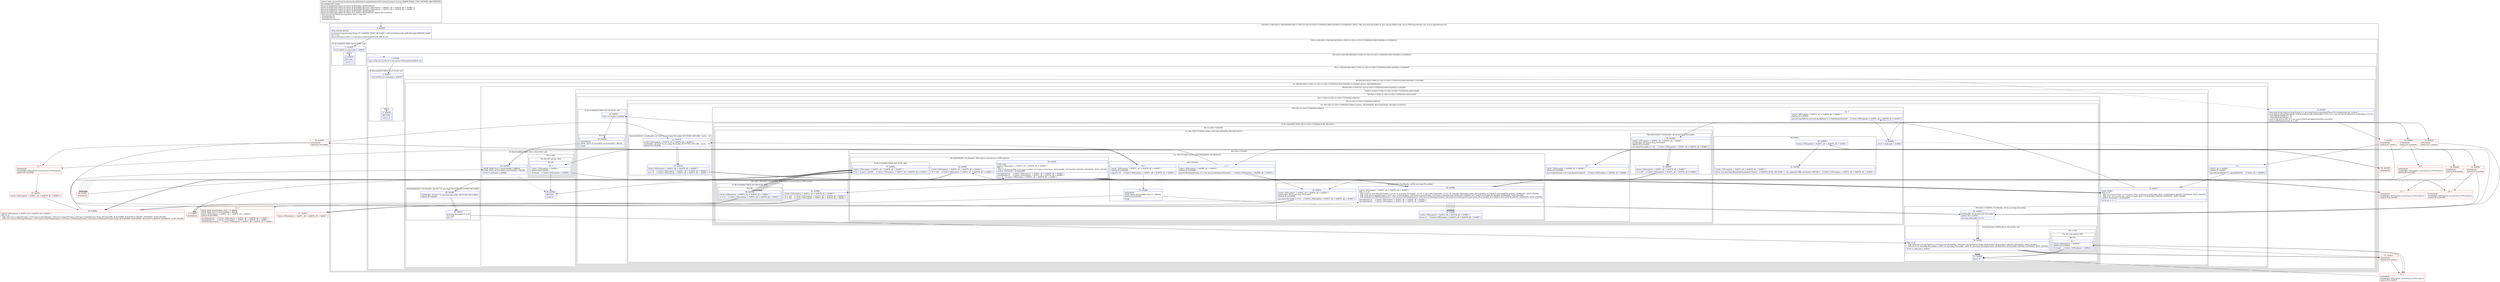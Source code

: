 digraph "CFG forpl.droidsonroids.gif.ReLinker.unpackLibrary(Landroid\/content\/Context;)Ljava\/io\/File;" {
subgraph cluster_Region_2138341600 {
label = "R(2:0|(2:(1:2)|(2:3|(2:(1:5)|(2:6|(4:8|(3:9|(2:(1:55)|(1:(2:12|(1:(2:15|(3:17|19|20)))(2:40|41))))|39)|(1:(1:45))|46)))))) | DECL_VAR: java.lang.Throwable th, java.util.zip.ZipFile null, java.io.FileOutputStream null, java.io.InputStream null\l";
node [shape=record,color=blue];
Node_0 [shape=record,label="{0\:\ 0x0000|MTH_ENTER_BLOCK\l|java.lang.String java.lang.String r0 = MAPPED_BASE_LIB_NAME + p031pl.droidsonroids.gif.BuildConfig.VERSION_NAME\lint r3 = 0\ljava.io.File java.io.File r1 = new java.io.File(r8.getDir(LIB_DIR, 0), r0)\l}"];
subgraph cluster_Region_1522569578 {
label = "R(2:(1:2)|(2:3|(2:(1:5)|(2:6|(4:8|(3:9|(2:(1:55)|(1:(2:12|(1:(2:15|(3:17|19|20)))(2:40|41))))|39)|(1:(1:45))|46)))))";
node [shape=record,color=blue];
subgraph cluster_IfRegion_1809849466 {
label = "IF [B:1:0x0023] THEN: R(1:2) ELSE: null";
node [shape=record,color=blue];
Node_1 [shape=record,label="{1\:\ 0x0023|if (r1.isFile() == true) goto L_0x0025\l}"];
subgraph cluster_Region_810087014 {
label = "R(1:2)";
node [shape=record,color=blue];
Node_2 [shape=record,label="{2\:\ 0x0025|RETURN\l|return r1\l}"];
}
}
subgraph cluster_Region_1248573129 {
label = "R(2:3|(2:(1:5)|(2:6|(4:8|(3:9|(2:(1:55)|(1:(2:12|(1:(2:15|(3:17|19|20)))(2:40|41))))|39)|(1:(1:45))|46))))";
node [shape=record,color=blue];
Node_3 [shape=record,label="{3\:\ 0x0026|java.io.File java.io.File r2 = new java.io.File(r8.getCacheDir(), r0)\l}"];
subgraph cluster_Region_934914779 {
label = "R(2:(1:5)|(2:6|(4:8|(3:9|(2:(1:55)|(1:(2:12|(1:(2:15|(3:17|19|20)))(2:40|41))))|39)|(1:(1:45))|46)))";
node [shape=record,color=blue];
subgraph cluster_IfRegion_1728060719 {
label = "IF [B:4:0x0033] THEN: R(1:5) ELSE: null";
node [shape=record,color=blue];
Node_4 [shape=record,label="{4\:\ 0x0033|if (r2.isFile() == true) goto L_0x0035\l}"];
subgraph cluster_Region_997081720 {
label = "R(1:5)";
node [shape=record,color=blue];
Node_5 [shape=record,label="{5\:\ 0x0035|RETURN\l|return r2\l}"];
}
}
subgraph cluster_Region_662886232 {
label = "R(2:6|(4:8|(3:9|(2:(1:55)|(1:(2:12|(1:(2:15|(3:17|19|20)))(2:40|41))))|39)|(1:(1:45))|46))";
node [shape=record,color=blue];
Node_6 [shape=record,label="{6\:\ 0x0036|java.lang.String final java.lang.String r0 = java.lang.System.mapLibraryName(\"pl_droidsonroids_gif_surface\")\lpl.droidsonroids.gif.ReLinker$1 p031pl.droidsonroids.gif.ReLinker.C15311 r4 = new p031pl.droidsonroids.gif.ReLinker.C15311()\lclearOldLibraryFiles(r1, r4)\lclearOldLibraryFiles(r2, r4)\ljava.io.File java.io.File r0 = new java.io.File(r8.getApplicationInfo().sourceDir)\ljava.io.FileOutputStream r8 = null\l}"];
subgraph cluster_TryCatchRegion_4178872 {
label = "Try: R(4:8|(3:9|(2:(1:55)|(1:(2:12|(1:(2:15|(3:17|19|20)))(2:40|41))))|39)|(1:(1:45))|46) catches: R(4:48|49|(0)|53)";
node [shape=record,color=blue];
subgraph cluster_Region_1946825583 {
label = "R(4:8|(3:9|(2:(1:55)|(1:(2:12|(1:(2:15|(3:17|19|20)))(2:40|41))))|39)|(1:(1:45))|46)";
node [shape=record,color=blue];
Node_8 [shape=record,label="{8\:\ ?|Catch:\{ all \-\> 0x00bf \}\lSplitter:B:7:0x0053\l|java.util.zip.ZipFile r0 = openZipFile(r0)     \/\/ Catch:\{ all \-\> 0x00bf \}\l}"];
subgraph cluster_LoopRegion_1453563895 {
label = "LOOP:0: (3:9|(2:(1:55)|(1:(2:12|(1:(2:15|(3:17|19|20)))(2:40|41))))|39)";
node [shape=record,color=blue];
subgraph cluster_Region_529013925 {
label = "R(3:9|(2:(1:55)|(1:(2:12|(1:(2:15|(3:17|19|20)))(2:40|41))))|39)";
node [shape=record,color=blue];
Node_9 [shape=record,label="{9\:\ 0x0057|LOOP_START\lPHI: r1 r3 \l  PHI: (r1v3 java.io.File) = (r1v2 java.io.File), (r1v6 java.io.File) binds: [B:8:?, B:39:0x0091] A[DONT_GENERATE, DONT_INLINE]\l  PHI: (r3v1 int) = (r3v0 int), (r3v4 int) binds: [B:8:?, B:39:0x0091] A[DONT_GENERATE, DONT_INLINE]\lLOOP:0: B:9:0x0057\-\>B:39:0x0091\l|int int r4 = r3 + 1\l}"];
subgraph cluster_Region_137760648 {
label = "R(2:(1:55)|(1:(2:12|(1:(2:15|(3:17|19|20)))(2:40|41))))";
node [shape=record,color=blue];
subgraph cluster_IfRegion_759070586 {
label = "IF [B:10:0x005a] THEN: R(1:55) ELSE: null";
node [shape=record,color=blue];
Node_10 [shape=record,label="{10\:\ 0x005a|if (r3 \>= 5) goto L_0x00b9\l}"];
subgraph cluster_Region_1923322663 {
label = "R(1:55)";
node [shape=record,color=blue];
Node_55 [shape=record,label="{55\:\ 0x00b9|SYNTHETIC\lEDGE_INSN: B:55:0x00b9\-\>B:43:0x00b9 ?: BREAK  \l|break\l}"];
}
}
subgraph cluster_Region_209697992 {
label = "R(1:(2:12|(1:(2:15|(3:17|19|20)))(2:40|41)))";
node [shape=record,color=blue];
subgraph cluster_TryCatchRegion_1189729943 {
label = "Try: R(2:12|(1:(2:15|(3:17|19|20)))(2:40|41)) catches: R(2:(0)(0)|39), R(4:22|23|32|33), R(3:42|(1:(1:52))|53)";
node [shape=record,color=blue];
subgraph cluster_Region_1676239387 {
label = "R(2:12|(1:(2:15|(3:17|19|20)))(2:40|41))";
node [shape=record,color=blue];
Node_12 [shape=record,label="{12\:\ ?|Catch:\{ IOException \-\> 0x007c, all \-\> 0x0078, all \-\> 0x00b7 \}\lSplitter:B:11:0x005c\l|java.util.zip.ZipEntry java.util.zip.ZipEntry r3 = findLibraryEntry(r0)     \/\/ Catch:\{ IOException \-\> 0x007c, all \-\> 0x0078, all \-\> 0x00b7 \}\l}"];
subgraph cluster_IfRegion_2079781688 {
label = "IF [B:13:0x0060] THEN: R(1:(2:15|(3:17|19|20))) ELSE: R(2:40|41)";
node [shape=record,color=blue];
Node_13 [shape=record,label="{13\:\ 0x0060|if (r3 != null) goto L_0x0062\l}"];
subgraph cluster_Region_2115754893 {
label = "R(1:(2:15|(3:17|19|20)))";
node [shape=record,color=blue];
subgraph cluster_TryCatchRegion_273634754 {
label = "Try: R(2:15|(3:17|19|20)) catches: R(3:34|(1:38)(0)|39), R(4:30|31|32|33)";
node [shape=record,color=blue];
subgraph cluster_Region_1520921271 {
label = "R(2:15|(3:17|19|20))";
node [shape=record,color=blue];
Node_15 [shape=record,label="{15\:\ ?|Catch:\{ IOException \-\> 0x008b, all \-\> 0x0082 \}\lSplitter:B:14:0x0062\l|java.io.InputStream r3 = r0.getInputStream(r3)     \/\/ Catch:\{ IOException \-\> 0x008b, all \-\> 0x0082 \}\l}"];
subgraph cluster_TryCatchRegion_1638343423 {
label = "Try: R(3:17|19|20) catches: R(3:28|(0)(0)|39), R(3:26|32|33)";
node [shape=record,color=blue];
subgraph cluster_Region_534970149 {
label = "R(3:17|19|20)";
node [shape=record,color=blue];
Node_17 [shape=record,label="{17\:\ ?|Catch:\{ IOException \-\> 0x0080, all \-\> 0x007e \}\lSplitter:B:16:0x0066\l|java.io.FileOutputStream r5 = new java.io.FileOutputStream(r1)     \/\/ Catch:\{ IOException \-\> 0x0080, all \-\> 0x007e \}\l}"];
Node_19 [shape=record,label="{19\:\ ?|Catch:\{ IOException \-\> 0x007c, all \-\> 0x0078, all \-\> 0x00b7 \}\lSplitter:B:18:0x006b\l|copy(r3, r5)     \/\/ Catch:\{ IOException \-\> 0x007c, all \-\> 0x0078, all \-\> 0x00b7 \}\l}"];
Node_20 [shape=record,label="{20\:\ 0x006e|SYNTHETIC\lEDGE_INSN: B:20:0x006e\-\>B:21:? ?: BREAK  \lSplitter:B:20:0x006e\l|break\l}"];
}
subgraph cluster_Region_61224010 {
label = "R(3:28|(0)(0)|39) | ExcHandler: IOException (unused java.io.IOException)\l";
node [shape=record,color=blue];
Node_28 [shape=record,label="{28\:\ 0x0080|Catch:\{ IOException \-\> 0x007c, all \-\> 0x0078, all \-\> 0x00b7 \}\l|r5 = null     \/\/ Catch:\{ IOException \-\> 0x007c, all \-\> 0x0078, all \-\> 0x00b7 \}\l}"];
subgraph cluster_IfRegion_290532052 {
label = "IF [B:37:0x008e] THEN: R(0) ELSE: R(0)";
node [shape=record,color=blue];
Node_37 [shape=record,label="{37\:\ 0x008e|Catch:\{ IOException \-\> 0x007c, all \-\> 0x0078, all \-\> 0x00b7 \}\l|if (r4 \> 2) goto L_0x0090     \/\/ Catch:\{ IOException \-\> 0x007c, all \-\> 0x0078, all \-\> 0x00b7 \}\l}"];
subgraph cluster_Region_1777470770 {
label = "R(0)";
node [shape=record,color=blue];
}
subgraph cluster_Region_1226138674 {
label = "R(0)";
node [shape=record,color=blue];
}
}
Node_39 [shape=record,label="{39\:\ 0x0091|LOOP_END\lCatch:\{ IOException \-\> 0x007c, all \-\> 0x0078, all \-\> 0x00b7 \}\lPHI: r1 \l  PHI: (r1v6 java.io.File) = (r1v3 java.io.File), (r1v7 java.io.File) binds: [B:58:0x0091, B:57:0x0091] A[DONT_GENERATE, DONT_INLINE]\lLOOP:0: B:9:0x0057\-\>B:39:0x0091\l|closeSilently(r3)     \/\/ Catch:\{ IOException \-\> 0x007c, all \-\> 0x0078, all \-\> 0x00b7 \}\lcloseSilently(r5)     \/\/ Catch:\{ IOException \-\> 0x007c, all \-\> 0x0078, all \-\> 0x00b7 \}\lr3 = r4     \/\/ Catch:\{ IOException \-\> 0x007c, all \-\> 0x0078, all \-\> 0x00b7 \}\l}"];
}
subgraph cluster_Region_986151642 {
label = "R(3:26|32|33) | ExcHandler: all (th java.lang.Throwable)\l";
node [shape=record,color=blue];
Node_26 [shape=record,label="{26\:\ 0x007e|Catch:\{ IOException \-\> 0x007c, all \-\> 0x0078, all \-\> 0x00b7 \}\lExcHandler: all (th java.lang.Throwable)\lSplitter:B:16:0x0066\l|java.lang.Throwable r1 = th     \/\/ Catch:\{ IOException \-\> 0x007c, all \-\> 0x0078, all \-\> 0x00b7 \}\l}"];
Node_32 [shape=record,label="{32\:\ 0x0084|Catch:\{ IOException \-\> 0x007c, all \-\> 0x0078, all \-\> 0x00b7 \}\lPHI: r1 r3 r8 \l  PHI: (r1v8 'th' java.lang.Throwable) = (r1v9 'th' java.lang.Throwable), (r1v10 'th' java.lang.Throwable), (r1v11 'th' java.lang.Throwable) binds: [B:31:0x0083, B:27:0x007f, B:23:0x0079] A[DONT_GENERATE, DONT_INLINE]\l  PHI: (r3v6 java.io.InputStream) = (r3v7 java.io.InputStream), (r3v8 java.io.InputStream), (r3v8 java.io.InputStream) binds: [B:31:0x0083, B:27:0x007f, B:23:0x0079] A[DONT_GENERATE, DONT_INLINE]\l  PHI: (r8v8 java.io.FileOutputStream) = (r8v3 java.io.FileOutputStream), (r8v3 java.io.FileOutputStream), (r8v10 java.io.FileOutputStream) binds: [B:31:0x0083, B:27:0x007f, B:23:0x0079] A[DONT_GENERATE, DONT_INLINE]\l|closeSilently(r3)     \/\/ Catch:\{ IOException \-\> 0x007c, all \-\> 0x0078, all \-\> 0x00b7 \}\lcloseSilently(r8)     \/\/ Catch:\{ IOException \-\> 0x007c, all \-\> 0x0078, all \-\> 0x00b7 \}\l}"];
Node_33 [shape=record,label="{33\:\ 0x008a|Catch:\{ IOException \-\> 0x007c, all \-\> 0x0078, all \-\> 0x00b7 \}\l|throw r1     \/\/ Catch:\{ IOException \-\> 0x007c, all \-\> 0x0078, all \-\> 0x00b7 \}\l}"];
}
}
}
subgraph cluster_Region_850332529 {
label = "R(3:34|(1:38)(0)|39) | ExcHandler: IOException (unused java.io.IOException)\l";
node [shape=record,color=blue];
Node_34 [shape=record,label="{34\:\ 0x008b|Catch:\{ IOException \-\> 0x007c, all \-\> 0x0078, all \-\> 0x00b7 \}\l|r3 = null     \/\/ Catch:\{ IOException \-\> 0x007c, all \-\> 0x0078, all \-\> 0x00b7 \}\lr5 = null     \/\/ Catch:\{ IOException \-\> 0x007c, all \-\> 0x0078, all \-\> 0x00b7 \}\l}"];
subgraph cluster_IfRegion_59002503 {
label = "IF [B:37:0x008e] THEN: R(1:38) ELSE: R(0)";
node [shape=record,color=blue];
Node_37 [shape=record,label="{37\:\ 0x008e|Catch:\{ IOException \-\> 0x007c, all \-\> 0x0078, all \-\> 0x00b7 \}\l|if (r4 \> 2) goto L_0x0090     \/\/ Catch:\{ IOException \-\> 0x007c, all \-\> 0x0078, all \-\> 0x00b7 \}\l}"];
subgraph cluster_Region_1170193657 {
label = "R(1:38)";
node [shape=record,color=blue];
Node_38 [shape=record,label="{38\:\ 0x0090|Catch:\{ IOException \-\> 0x007c, all \-\> 0x0078, all \-\> 0x00b7 \}\l|r1 = r2     \/\/ Catch:\{ IOException \-\> 0x007c, all \-\> 0x0078, all \-\> 0x00b7 \}\l}"];
}
subgraph cluster_Region_589224343 {
label = "R(0)";
node [shape=record,color=blue];
}
}
Node_39 [shape=record,label="{39\:\ 0x0091|LOOP_END\lCatch:\{ IOException \-\> 0x007c, all \-\> 0x0078, all \-\> 0x00b7 \}\lPHI: r1 \l  PHI: (r1v6 java.io.File) = (r1v3 java.io.File), (r1v7 java.io.File) binds: [B:58:0x0091, B:57:0x0091] A[DONT_GENERATE, DONT_INLINE]\lLOOP:0: B:9:0x0057\-\>B:39:0x0091\l|closeSilently(r3)     \/\/ Catch:\{ IOException \-\> 0x007c, all \-\> 0x0078, all \-\> 0x00b7 \}\lcloseSilently(r5)     \/\/ Catch:\{ IOException \-\> 0x007c, all \-\> 0x0078, all \-\> 0x00b7 \}\lr3 = r4     \/\/ Catch:\{ IOException \-\> 0x007c, all \-\> 0x0078, all \-\> 0x00b7 \}\l}"];
}
subgraph cluster_Region_1565127112 {
label = "R(4:30|31|32|33) | ExcHandler: all (th java.lang.Throwable)\l";
node [shape=record,color=blue];
Node_30 [shape=record,label="{30\:\ 0x0082|Catch:\{ IOException \-\> 0x007c, all \-\> 0x0078, all \-\> 0x00b7 \}\lExcHandler: all (th java.lang.Throwable)\lSplitter:B:14:0x0062\l|java.lang.Throwable r1 = th     \/\/ Catch:\{ IOException \-\> 0x007c, all \-\> 0x0078, all \-\> 0x00b7 \}\l}"];
Node_31 [shape=record,label="{31\:\ 0x0083|Catch:\{ IOException \-\> 0x007c, all \-\> 0x0078, all \-\> 0x00b7 \}\l|r3 = null     \/\/ Catch:\{ IOException \-\> 0x007c, all \-\> 0x0078, all \-\> 0x00b7 \}\l}"];
Node_32 [shape=record,label="{32\:\ 0x0084|Catch:\{ IOException \-\> 0x007c, all \-\> 0x0078, all \-\> 0x00b7 \}\lPHI: r1 r3 r8 \l  PHI: (r1v8 'th' java.lang.Throwable) = (r1v9 'th' java.lang.Throwable), (r1v10 'th' java.lang.Throwable), (r1v11 'th' java.lang.Throwable) binds: [B:31:0x0083, B:27:0x007f, B:23:0x0079] A[DONT_GENERATE, DONT_INLINE]\l  PHI: (r3v6 java.io.InputStream) = (r3v7 java.io.InputStream), (r3v8 java.io.InputStream), (r3v8 java.io.InputStream) binds: [B:31:0x0083, B:27:0x007f, B:23:0x0079] A[DONT_GENERATE, DONT_INLINE]\l  PHI: (r8v8 java.io.FileOutputStream) = (r8v3 java.io.FileOutputStream), (r8v3 java.io.FileOutputStream), (r8v10 java.io.FileOutputStream) binds: [B:31:0x0083, B:27:0x007f, B:23:0x0079] A[DONT_GENERATE, DONT_INLINE]\l|closeSilently(r3)     \/\/ Catch:\{ IOException \-\> 0x007c, all \-\> 0x0078, all \-\> 0x00b7 \}\lcloseSilently(r8)     \/\/ Catch:\{ IOException \-\> 0x007c, all \-\> 0x0078, all \-\> 0x00b7 \}\l}"];
Node_33 [shape=record,label="{33\:\ 0x008a|Catch:\{ IOException \-\> 0x007c, all \-\> 0x0078, all \-\> 0x00b7 \}\l|throw r1     \/\/ Catch:\{ IOException \-\> 0x007c, all \-\> 0x0078, all \-\> 0x00b7 \}\l}"];
}
}
}
subgraph cluster_Region_2071377873 {
label = "R(2:40|41)";
node [shape=record,color=blue];
Node_40 [shape=record,label="{40\:\ 0x0099|Catch:\{ IOException \-\> 0x007c, all \-\> 0x0078, all \-\> 0x00b7 \}\l}"];
Node_41 [shape=record,label="{41\:\ 0x00b6|Catch:\{ IOException \-\> 0x007c, all \-\> 0x0078, all \-\> 0x00b7 \}\l|throw new java.lang.IllegalStateException(\"Library \" + MAPPED_BASE_LIB_NAME + \" for supported ABIs not found in APK file\")     \/\/ Catch:\{ IOException \-\> 0x007c, all \-\> 0x0078, all \-\> 0x00b7 \}\l}"];
}
}
}
subgraph cluster_Region_985453014 {
label = "R(2:(0)(0)|39) | ExcHandler: IOException (unused java.io.IOException)\l";
node [shape=record,color=blue];
subgraph cluster_IfRegion_2133447345 {
label = "IF [B:37:0x008e] THEN: R(0) ELSE: R(0)";
node [shape=record,color=blue];
Node_37 [shape=record,label="{37\:\ 0x008e|Catch:\{ IOException \-\> 0x007c, all \-\> 0x0078, all \-\> 0x00b7 \}\l|if (r4 \> 2) goto L_0x0090     \/\/ Catch:\{ IOException \-\> 0x007c, all \-\> 0x0078, all \-\> 0x00b7 \}\l}"];
subgraph cluster_Region_43298320 {
label = "R(0)";
node [shape=record,color=blue];
}
subgraph cluster_Region_1623359108 {
label = "R(0)";
node [shape=record,color=blue];
}
}
Node_39 [shape=record,label="{39\:\ 0x0091|LOOP_END\lCatch:\{ IOException \-\> 0x007c, all \-\> 0x0078, all \-\> 0x00b7 \}\lPHI: r1 \l  PHI: (r1v6 java.io.File) = (r1v3 java.io.File), (r1v7 java.io.File) binds: [B:58:0x0091, B:57:0x0091] A[DONT_GENERATE, DONT_INLINE]\lLOOP:0: B:9:0x0057\-\>B:39:0x0091\l|closeSilently(r3)     \/\/ Catch:\{ IOException \-\> 0x007c, all \-\> 0x0078, all \-\> 0x00b7 \}\lcloseSilently(r5)     \/\/ Catch:\{ IOException \-\> 0x007c, all \-\> 0x0078, all \-\> 0x00b7 \}\lr3 = r4     \/\/ Catch:\{ IOException \-\> 0x007c, all \-\> 0x0078, all \-\> 0x00b7 \}\l}"];
}
subgraph cluster_Region_1683758212 {
label = "R(4:22|23|32|33) | ExcHandler: all (r8v9 'th' java.lang.Throwable A[CUSTOM_DECLARE, Catch:\{  \}])\l";
node [shape=record,color=blue];
Node_22 [shape=record,label="{22\:\ 0x0078|Catch:\{ IOException \-\> 0x007c, all \-\> 0x0078, all \-\> 0x00b7 \}\lExcHandler: all (r8v9 'th' java.lang.Throwable A[CUSTOM_DECLARE, Catch:\{  \}])\lSplitter:B:18:0x006b\l}"];
Node_23 [shape=record,label="{23\:\ 0x0079|Catch:\{ IOException \-\> 0x007c, all \-\> 0x0078, all \-\> 0x00b7 \}\l|r1 = r8     \/\/ Catch:\{ IOException \-\> 0x007c, all \-\> 0x0078, all \-\> 0x00b7 \}\lr8 = r5     \/\/ Catch:\{ IOException \-\> 0x007c, all \-\> 0x0078, all \-\> 0x00b7 \}\l}"];
Node_32 [shape=record,label="{32\:\ 0x0084|Catch:\{ IOException \-\> 0x007c, all \-\> 0x0078, all \-\> 0x00b7 \}\lPHI: r1 r3 r8 \l  PHI: (r1v8 'th' java.lang.Throwable) = (r1v9 'th' java.lang.Throwable), (r1v10 'th' java.lang.Throwable), (r1v11 'th' java.lang.Throwable) binds: [B:31:0x0083, B:27:0x007f, B:23:0x0079] A[DONT_GENERATE, DONT_INLINE]\l  PHI: (r3v6 java.io.InputStream) = (r3v7 java.io.InputStream), (r3v8 java.io.InputStream), (r3v8 java.io.InputStream) binds: [B:31:0x0083, B:27:0x007f, B:23:0x0079] A[DONT_GENERATE, DONT_INLINE]\l  PHI: (r8v8 java.io.FileOutputStream) = (r8v3 java.io.FileOutputStream), (r8v3 java.io.FileOutputStream), (r8v10 java.io.FileOutputStream) binds: [B:31:0x0083, B:27:0x007f, B:23:0x0079] A[DONT_GENERATE, DONT_INLINE]\l|closeSilently(r3)     \/\/ Catch:\{ IOException \-\> 0x007c, all \-\> 0x0078, all \-\> 0x00b7 \}\lcloseSilently(r8)     \/\/ Catch:\{ IOException \-\> 0x007c, all \-\> 0x0078, all \-\> 0x00b7 \}\l}"];
Node_33 [shape=record,label="{33\:\ 0x008a|Catch:\{ IOException \-\> 0x007c, all \-\> 0x0078, all \-\> 0x00b7 \}\l|throw r1     \/\/ Catch:\{ IOException \-\> 0x007c, all \-\> 0x0078, all \-\> 0x00b7 \}\l}"];
}
subgraph cluster_Region_272729004 {
label = "R(3:42|(1:(1:52))|53) | ExcHandler: all (th java.lang.Throwable)\l";
node [shape=record,color=blue];
Node_42 [shape=record,label="{42\:\ 0x00b7|ExcHandler: all (th java.lang.Throwable)\lSplitter:B:11:0x005c\l|java.lang.Throwable r8 = th\l}"];
subgraph cluster_IfRegion_902156650 {
label = "IF [B:50:0x00c3] THEN: R(1:(1:52)) ELSE: null";
node [shape=record,color=blue];
Node_50 [shape=record,label="{50\:\ 0x00c3|PHI: r0 r8 \l  PHI: (r0v6 java.util.zip.ZipFile) = (r0v8 java.util.zip.ZipFile), (r0v9 java.util.zip.ZipFile) binds: [B:49:0x00c0, B:42:0x00b7] A[DONT_GENERATE, DONT_INLINE]\l  PHI: (r8v4 'th' java.lang.Throwable) = (r8v5 'th' java.lang.Throwable), (r8v6 'th' java.lang.Throwable) binds: [B:49:0x00c0, B:42:0x00b7] A[DONT_GENERATE, DONT_INLINE]\l|if (r0 != null) goto L_0x00c5\l}"];
subgraph cluster_Region_2067996732 {
label = "R(1:(1:52))";
node [shape=record,color=blue];
subgraph cluster_TryCatchRegion_1551951210 {
label = "Try: R(1:52) catches: R(0)";
node [shape=record,color=blue];
subgraph cluster_Region_793085472 {
label = "R(1:52)";
node [shape=record,color=blue];
Node_52 [shape=record,label="{52\:\ ?|Catch:\{ IOException \-\> 0x00c8 \}\lSplitter:B:51:0x00c5\l|r0.close()     \/\/ Catch:\{ IOException \-\> 0x00c8 \}\l}"];
}
subgraph cluster_Region_873487395 {
label = "R(0) | ExcHandler: IOException (unused java.io.IOException)\l";
node [shape=record,color=blue];
}
}
}
}
Node_53 [shape=record,label="{53\:\ 0x00c8|throw r8\l}"];
}
}
}
}
Node_39 [shape=record,label="{39\:\ 0x0091|LOOP_END\lCatch:\{ IOException \-\> 0x007c, all \-\> 0x0078, all \-\> 0x00b7 \}\lPHI: r1 \l  PHI: (r1v6 java.io.File) = (r1v3 java.io.File), (r1v7 java.io.File) binds: [B:58:0x0091, B:57:0x0091] A[DONT_GENERATE, DONT_INLINE]\lLOOP:0: B:9:0x0057\-\>B:39:0x0091\l|closeSilently(r3)     \/\/ Catch:\{ IOException \-\> 0x007c, all \-\> 0x0078, all \-\> 0x00b7 \}\lcloseSilently(r5)     \/\/ Catch:\{ IOException \-\> 0x007c, all \-\> 0x0078, all \-\> 0x00b7 \}\lr3 = r4     \/\/ Catch:\{ IOException \-\> 0x007c, all \-\> 0x0078, all \-\> 0x00b7 \}\l}"];
}
}
subgraph cluster_IfRegion_1446037597 {
label = "IF [B:43:0x00b9] THEN: R(1:(1:45)) ELSE: null";
node [shape=record,color=blue];
Node_43 [shape=record,label="{43\:\ 0x00b9|EDGE_INSN: B:21:?\-\>B:43:0x00b9 ?: BREAK  \lEDGE_INSN: B:55:0x00b9\-\>B:43:0x00b9 ?: BREAK  \l|if (r0 != null) goto L_0x00bb\l}"];
subgraph cluster_Region_230739012 {
label = "R(1:(1:45))";
node [shape=record,color=blue];
subgraph cluster_TryCatchRegion_238497626 {
label = "Try: R(1:45) catches: R(0)";
node [shape=record,color=blue];
subgraph cluster_Region_955292667 {
label = "R(1:45)";
node [shape=record,color=blue];
Node_45 [shape=record,label="{45\:\ ?|Catch:\{ IOException \-\> 0x00be \}\lSplitter:B:44:0x00bb\l|r0.close()     \/\/ Catch:\{ IOException \-\> 0x00be \}\l}"];
}
subgraph cluster_Region_1758645912 {
label = "R(0) | ExcHandler: IOException (unused java.io.IOException)\l";
node [shape=record,color=blue];
}
}
}
}
Node_46 [shape=record,label="{46\:\ 0x00be|RETURN\l|return r1\l}"];
}
subgraph cluster_Region_343737755 {
label = "R(4:48|49|(0)|53) | ExcHandler: all (r0v7 'th' java.lang.Throwable A[CUSTOM_DECLARE])\l";
node [shape=record,color=blue];
Node_48 [shape=record,label="{48\:\ 0x00bf|ExcHandler: all (r0v7 'th' java.lang.Throwable A[CUSTOM_DECLARE])\lSplitter:B:7:0x0053\l}"];
Node_49 [shape=record,label="{49\:\ 0x00c0|java.lang.Throwable r7 = r0\lr0 = null\lr8 = r7\l}"];
subgraph cluster_IfRegion_1677430058 {
label = "IF [B:50:0x00c3] THEN: R(0) ELSE: null";
node [shape=record,color=blue];
Node_50 [shape=record,label="{50\:\ 0x00c3|PHI: r0 r8 \l  PHI: (r0v6 java.util.zip.ZipFile) = (r0v8 java.util.zip.ZipFile), (r0v9 java.util.zip.ZipFile) binds: [B:49:0x00c0, B:42:0x00b7] A[DONT_GENERATE, DONT_INLINE]\l  PHI: (r8v4 'th' java.lang.Throwable) = (r8v5 'th' java.lang.Throwable), (r8v6 'th' java.lang.Throwable) binds: [B:49:0x00c0, B:42:0x00b7] A[DONT_GENERATE, DONT_INLINE]\l|if (r0 != null) goto L_0x00c5\l}"];
subgraph cluster_Region_1409360880 {
label = "R(0)";
node [shape=record,color=blue];
}
}
Node_53 [shape=record,label="{53\:\ 0x00c8|throw r8\l}"];
}
}
}
}
}
}
}
subgraph cluster_Region_343737755 {
label = "R(4:48|49|(0)|53) | ExcHandler: all (r0v7 'th' java.lang.Throwable A[CUSTOM_DECLARE])\l";
node [shape=record,color=blue];
Node_48 [shape=record,label="{48\:\ 0x00bf|ExcHandler: all (r0v7 'th' java.lang.Throwable A[CUSTOM_DECLARE])\lSplitter:B:7:0x0053\l}"];
Node_49 [shape=record,label="{49\:\ 0x00c0|java.lang.Throwable r7 = r0\lr0 = null\lr8 = r7\l}"];
subgraph cluster_IfRegion_1677430058 {
label = "IF [B:50:0x00c3] THEN: R(0) ELSE: null";
node [shape=record,color=blue];
Node_50 [shape=record,label="{50\:\ 0x00c3|PHI: r0 r8 \l  PHI: (r0v6 java.util.zip.ZipFile) = (r0v8 java.util.zip.ZipFile), (r0v9 java.util.zip.ZipFile) binds: [B:49:0x00c0, B:42:0x00b7] A[DONT_GENERATE, DONT_INLINE]\l  PHI: (r8v4 'th' java.lang.Throwable) = (r8v5 'th' java.lang.Throwable), (r8v6 'th' java.lang.Throwable) binds: [B:49:0x00c0, B:42:0x00b7] A[DONT_GENERATE, DONT_INLINE]\l|if (r0 != null) goto L_0x00c5\l}"];
subgraph cluster_Region_1409360880 {
label = "R(0)";
node [shape=record,color=blue];
}
}
Node_53 [shape=record,label="{53\:\ 0x00c8|throw r8\l}"];
}
subgraph cluster_Region_272729004 {
label = "R(3:42|(1:(1:52))|53) | ExcHandler: all (th java.lang.Throwable)\l";
node [shape=record,color=blue];
Node_42 [shape=record,label="{42\:\ 0x00b7|ExcHandler: all (th java.lang.Throwable)\lSplitter:B:11:0x005c\l|java.lang.Throwable r8 = th\l}"];
subgraph cluster_IfRegion_902156650 {
label = "IF [B:50:0x00c3] THEN: R(1:(1:52)) ELSE: null";
node [shape=record,color=blue];
Node_50 [shape=record,label="{50\:\ 0x00c3|PHI: r0 r8 \l  PHI: (r0v6 java.util.zip.ZipFile) = (r0v8 java.util.zip.ZipFile), (r0v9 java.util.zip.ZipFile) binds: [B:49:0x00c0, B:42:0x00b7] A[DONT_GENERATE, DONT_INLINE]\l  PHI: (r8v4 'th' java.lang.Throwable) = (r8v5 'th' java.lang.Throwable), (r8v6 'th' java.lang.Throwable) binds: [B:49:0x00c0, B:42:0x00b7] A[DONT_GENERATE, DONT_INLINE]\l|if (r0 != null) goto L_0x00c5\l}"];
subgraph cluster_Region_2067996732 {
label = "R(1:(1:52))";
node [shape=record,color=blue];
subgraph cluster_TryCatchRegion_1551951210 {
label = "Try: R(1:52) catches: R(0)";
node [shape=record,color=blue];
subgraph cluster_Region_793085472 {
label = "R(1:52)";
node [shape=record,color=blue];
Node_52 [shape=record,label="{52\:\ ?|Catch:\{ IOException \-\> 0x00c8 \}\lSplitter:B:51:0x00c5\l|r0.close()     \/\/ Catch:\{ IOException \-\> 0x00c8 \}\l}"];
}
subgraph cluster_Region_873487395 {
label = "R(0) | ExcHandler: IOException (unused java.io.IOException)\l";
node [shape=record,color=blue];
}
}
}
}
Node_53 [shape=record,label="{53\:\ 0x00c8|throw r8\l}"];
}
subgraph cluster_Region_850332529 {
label = "R(3:34|(1:38)(0)|39) | ExcHandler: IOException (unused java.io.IOException)\l";
node [shape=record,color=blue];
Node_34 [shape=record,label="{34\:\ 0x008b|Catch:\{ IOException \-\> 0x007c, all \-\> 0x0078, all \-\> 0x00b7 \}\l|r3 = null     \/\/ Catch:\{ IOException \-\> 0x007c, all \-\> 0x0078, all \-\> 0x00b7 \}\lr5 = null     \/\/ Catch:\{ IOException \-\> 0x007c, all \-\> 0x0078, all \-\> 0x00b7 \}\l}"];
subgraph cluster_IfRegion_59002503 {
label = "IF [B:37:0x008e] THEN: R(1:38) ELSE: R(0)";
node [shape=record,color=blue];
Node_37 [shape=record,label="{37\:\ 0x008e|Catch:\{ IOException \-\> 0x007c, all \-\> 0x0078, all \-\> 0x00b7 \}\l|if (r4 \> 2) goto L_0x0090     \/\/ Catch:\{ IOException \-\> 0x007c, all \-\> 0x0078, all \-\> 0x00b7 \}\l}"];
subgraph cluster_Region_1170193657 {
label = "R(1:38)";
node [shape=record,color=blue];
Node_38 [shape=record,label="{38\:\ 0x0090|Catch:\{ IOException \-\> 0x007c, all \-\> 0x0078, all \-\> 0x00b7 \}\l|r1 = r2     \/\/ Catch:\{ IOException \-\> 0x007c, all \-\> 0x0078, all \-\> 0x00b7 \}\l}"];
}
subgraph cluster_Region_589224343 {
label = "R(0)";
node [shape=record,color=blue];
}
}
Node_39 [shape=record,label="{39\:\ 0x0091|LOOP_END\lCatch:\{ IOException \-\> 0x007c, all \-\> 0x0078, all \-\> 0x00b7 \}\lPHI: r1 \l  PHI: (r1v6 java.io.File) = (r1v3 java.io.File), (r1v7 java.io.File) binds: [B:58:0x0091, B:57:0x0091] A[DONT_GENERATE, DONT_INLINE]\lLOOP:0: B:9:0x0057\-\>B:39:0x0091\l|closeSilently(r3)     \/\/ Catch:\{ IOException \-\> 0x007c, all \-\> 0x0078, all \-\> 0x00b7 \}\lcloseSilently(r5)     \/\/ Catch:\{ IOException \-\> 0x007c, all \-\> 0x0078, all \-\> 0x00b7 \}\lr3 = r4     \/\/ Catch:\{ IOException \-\> 0x007c, all \-\> 0x0078, all \-\> 0x00b7 \}\l}"];
}
subgraph cluster_Region_1565127112 {
label = "R(4:30|31|32|33) | ExcHandler: all (th java.lang.Throwable)\l";
node [shape=record,color=blue];
Node_30 [shape=record,label="{30\:\ 0x0082|Catch:\{ IOException \-\> 0x007c, all \-\> 0x0078, all \-\> 0x00b7 \}\lExcHandler: all (th java.lang.Throwable)\lSplitter:B:14:0x0062\l|java.lang.Throwable r1 = th     \/\/ Catch:\{ IOException \-\> 0x007c, all \-\> 0x0078, all \-\> 0x00b7 \}\l}"];
Node_31 [shape=record,label="{31\:\ 0x0083|Catch:\{ IOException \-\> 0x007c, all \-\> 0x0078, all \-\> 0x00b7 \}\l|r3 = null     \/\/ Catch:\{ IOException \-\> 0x007c, all \-\> 0x0078, all \-\> 0x00b7 \}\l}"];
Node_32 [shape=record,label="{32\:\ 0x0084|Catch:\{ IOException \-\> 0x007c, all \-\> 0x0078, all \-\> 0x00b7 \}\lPHI: r1 r3 r8 \l  PHI: (r1v8 'th' java.lang.Throwable) = (r1v9 'th' java.lang.Throwable), (r1v10 'th' java.lang.Throwable), (r1v11 'th' java.lang.Throwable) binds: [B:31:0x0083, B:27:0x007f, B:23:0x0079] A[DONT_GENERATE, DONT_INLINE]\l  PHI: (r3v6 java.io.InputStream) = (r3v7 java.io.InputStream), (r3v8 java.io.InputStream), (r3v8 java.io.InputStream) binds: [B:31:0x0083, B:27:0x007f, B:23:0x0079] A[DONT_GENERATE, DONT_INLINE]\l  PHI: (r8v8 java.io.FileOutputStream) = (r8v3 java.io.FileOutputStream), (r8v3 java.io.FileOutputStream), (r8v10 java.io.FileOutputStream) binds: [B:31:0x0083, B:27:0x007f, B:23:0x0079] A[DONT_GENERATE, DONT_INLINE]\l|closeSilently(r3)     \/\/ Catch:\{ IOException \-\> 0x007c, all \-\> 0x0078, all \-\> 0x00b7 \}\lcloseSilently(r8)     \/\/ Catch:\{ IOException \-\> 0x007c, all \-\> 0x0078, all \-\> 0x00b7 \}\l}"];
Node_33 [shape=record,label="{33\:\ 0x008a|Catch:\{ IOException \-\> 0x007c, all \-\> 0x0078, all \-\> 0x00b7 \}\l|throw r1     \/\/ Catch:\{ IOException \-\> 0x007c, all \-\> 0x0078, all \-\> 0x00b7 \}\l}"];
}
subgraph cluster_Region_61224010 {
label = "R(3:28|(0)(0)|39) | ExcHandler: IOException (unused java.io.IOException)\l";
node [shape=record,color=blue];
Node_28 [shape=record,label="{28\:\ 0x0080|Catch:\{ IOException \-\> 0x007c, all \-\> 0x0078, all \-\> 0x00b7 \}\l|r5 = null     \/\/ Catch:\{ IOException \-\> 0x007c, all \-\> 0x0078, all \-\> 0x00b7 \}\l}"];
subgraph cluster_IfRegion_290532052 {
label = "IF [B:37:0x008e] THEN: R(0) ELSE: R(0)";
node [shape=record,color=blue];
Node_37 [shape=record,label="{37\:\ 0x008e|Catch:\{ IOException \-\> 0x007c, all \-\> 0x0078, all \-\> 0x00b7 \}\l|if (r4 \> 2) goto L_0x0090     \/\/ Catch:\{ IOException \-\> 0x007c, all \-\> 0x0078, all \-\> 0x00b7 \}\l}"];
subgraph cluster_Region_1777470770 {
label = "R(0)";
node [shape=record,color=blue];
}
subgraph cluster_Region_1226138674 {
label = "R(0)";
node [shape=record,color=blue];
}
}
Node_39 [shape=record,label="{39\:\ 0x0091|LOOP_END\lCatch:\{ IOException \-\> 0x007c, all \-\> 0x0078, all \-\> 0x00b7 \}\lPHI: r1 \l  PHI: (r1v6 java.io.File) = (r1v3 java.io.File), (r1v7 java.io.File) binds: [B:58:0x0091, B:57:0x0091] A[DONT_GENERATE, DONT_INLINE]\lLOOP:0: B:9:0x0057\-\>B:39:0x0091\l|closeSilently(r3)     \/\/ Catch:\{ IOException \-\> 0x007c, all \-\> 0x0078, all \-\> 0x00b7 \}\lcloseSilently(r5)     \/\/ Catch:\{ IOException \-\> 0x007c, all \-\> 0x0078, all \-\> 0x00b7 \}\lr3 = r4     \/\/ Catch:\{ IOException \-\> 0x007c, all \-\> 0x0078, all \-\> 0x00b7 \}\l}"];
}
subgraph cluster_Region_986151642 {
label = "R(3:26|32|33) | ExcHandler: all (th java.lang.Throwable)\l";
node [shape=record,color=blue];
Node_26 [shape=record,label="{26\:\ 0x007e|Catch:\{ IOException \-\> 0x007c, all \-\> 0x0078, all \-\> 0x00b7 \}\lExcHandler: all (th java.lang.Throwable)\lSplitter:B:16:0x0066\l|java.lang.Throwable r1 = th     \/\/ Catch:\{ IOException \-\> 0x007c, all \-\> 0x0078, all \-\> 0x00b7 \}\l}"];
Node_32 [shape=record,label="{32\:\ 0x0084|Catch:\{ IOException \-\> 0x007c, all \-\> 0x0078, all \-\> 0x00b7 \}\lPHI: r1 r3 r8 \l  PHI: (r1v8 'th' java.lang.Throwable) = (r1v9 'th' java.lang.Throwable), (r1v10 'th' java.lang.Throwable), (r1v11 'th' java.lang.Throwable) binds: [B:31:0x0083, B:27:0x007f, B:23:0x0079] A[DONT_GENERATE, DONT_INLINE]\l  PHI: (r3v6 java.io.InputStream) = (r3v7 java.io.InputStream), (r3v8 java.io.InputStream), (r3v8 java.io.InputStream) binds: [B:31:0x0083, B:27:0x007f, B:23:0x0079] A[DONT_GENERATE, DONT_INLINE]\l  PHI: (r8v8 java.io.FileOutputStream) = (r8v3 java.io.FileOutputStream), (r8v3 java.io.FileOutputStream), (r8v10 java.io.FileOutputStream) binds: [B:31:0x0083, B:27:0x007f, B:23:0x0079] A[DONT_GENERATE, DONT_INLINE]\l|closeSilently(r3)     \/\/ Catch:\{ IOException \-\> 0x007c, all \-\> 0x0078, all \-\> 0x00b7 \}\lcloseSilently(r8)     \/\/ Catch:\{ IOException \-\> 0x007c, all \-\> 0x0078, all \-\> 0x00b7 \}\l}"];
Node_33 [shape=record,label="{33\:\ 0x008a|Catch:\{ IOException \-\> 0x007c, all \-\> 0x0078, all \-\> 0x00b7 \}\l|throw r1     \/\/ Catch:\{ IOException \-\> 0x007c, all \-\> 0x0078, all \-\> 0x00b7 \}\l}"];
}
subgraph cluster_Region_985453014 {
label = "R(2:(0)(0)|39) | ExcHandler: IOException (unused java.io.IOException)\l";
node [shape=record,color=blue];
subgraph cluster_IfRegion_2133447345 {
label = "IF [B:37:0x008e] THEN: R(0) ELSE: R(0)";
node [shape=record,color=blue];
Node_37 [shape=record,label="{37\:\ 0x008e|Catch:\{ IOException \-\> 0x007c, all \-\> 0x0078, all \-\> 0x00b7 \}\l|if (r4 \> 2) goto L_0x0090     \/\/ Catch:\{ IOException \-\> 0x007c, all \-\> 0x0078, all \-\> 0x00b7 \}\l}"];
subgraph cluster_Region_43298320 {
label = "R(0)";
node [shape=record,color=blue];
}
subgraph cluster_Region_1623359108 {
label = "R(0)";
node [shape=record,color=blue];
}
}
Node_39 [shape=record,label="{39\:\ 0x0091|LOOP_END\lCatch:\{ IOException \-\> 0x007c, all \-\> 0x0078, all \-\> 0x00b7 \}\lPHI: r1 \l  PHI: (r1v6 java.io.File) = (r1v3 java.io.File), (r1v7 java.io.File) binds: [B:58:0x0091, B:57:0x0091] A[DONT_GENERATE, DONT_INLINE]\lLOOP:0: B:9:0x0057\-\>B:39:0x0091\l|closeSilently(r3)     \/\/ Catch:\{ IOException \-\> 0x007c, all \-\> 0x0078, all \-\> 0x00b7 \}\lcloseSilently(r5)     \/\/ Catch:\{ IOException \-\> 0x007c, all \-\> 0x0078, all \-\> 0x00b7 \}\lr3 = r4     \/\/ Catch:\{ IOException \-\> 0x007c, all \-\> 0x0078, all \-\> 0x00b7 \}\l}"];
}
subgraph cluster_Region_1683758212 {
label = "R(4:22|23|32|33) | ExcHandler: all (r8v9 'th' java.lang.Throwable A[CUSTOM_DECLARE, Catch:\{  \}])\l";
node [shape=record,color=blue];
Node_22 [shape=record,label="{22\:\ 0x0078|Catch:\{ IOException \-\> 0x007c, all \-\> 0x0078, all \-\> 0x00b7 \}\lExcHandler: all (r8v9 'th' java.lang.Throwable A[CUSTOM_DECLARE, Catch:\{  \}])\lSplitter:B:18:0x006b\l}"];
Node_23 [shape=record,label="{23\:\ 0x0079|Catch:\{ IOException \-\> 0x007c, all \-\> 0x0078, all \-\> 0x00b7 \}\l|r1 = r8     \/\/ Catch:\{ IOException \-\> 0x007c, all \-\> 0x0078, all \-\> 0x00b7 \}\lr8 = r5     \/\/ Catch:\{ IOException \-\> 0x007c, all \-\> 0x0078, all \-\> 0x00b7 \}\l}"];
Node_32 [shape=record,label="{32\:\ 0x0084|Catch:\{ IOException \-\> 0x007c, all \-\> 0x0078, all \-\> 0x00b7 \}\lPHI: r1 r3 r8 \l  PHI: (r1v8 'th' java.lang.Throwable) = (r1v9 'th' java.lang.Throwable), (r1v10 'th' java.lang.Throwable), (r1v11 'th' java.lang.Throwable) binds: [B:31:0x0083, B:27:0x007f, B:23:0x0079] A[DONT_GENERATE, DONT_INLINE]\l  PHI: (r3v6 java.io.InputStream) = (r3v7 java.io.InputStream), (r3v8 java.io.InputStream), (r3v8 java.io.InputStream) binds: [B:31:0x0083, B:27:0x007f, B:23:0x0079] A[DONT_GENERATE, DONT_INLINE]\l  PHI: (r8v8 java.io.FileOutputStream) = (r8v3 java.io.FileOutputStream), (r8v3 java.io.FileOutputStream), (r8v10 java.io.FileOutputStream) binds: [B:31:0x0083, B:27:0x007f, B:23:0x0079] A[DONT_GENERATE, DONT_INLINE]\l|closeSilently(r3)     \/\/ Catch:\{ IOException \-\> 0x007c, all \-\> 0x0078, all \-\> 0x00b7 \}\lcloseSilently(r8)     \/\/ Catch:\{ IOException \-\> 0x007c, all \-\> 0x0078, all \-\> 0x00b7 \}\l}"];
Node_33 [shape=record,label="{33\:\ 0x008a|Catch:\{ IOException \-\> 0x007c, all \-\> 0x0078, all \-\> 0x00b7 \}\l|throw r1     \/\/ Catch:\{ IOException \-\> 0x007c, all \-\> 0x0078, all \-\> 0x00b7 \}\l}"];
}
subgraph cluster_Region_1758645912 {
label = "R(0) | ExcHandler: IOException (unused java.io.IOException)\l";
node [shape=record,color=blue];
}
subgraph cluster_Region_873487395 {
label = "R(0) | ExcHandler: IOException (unused java.io.IOException)\l";
node [shape=record,color=blue];
}
Node_7 [shape=record,color=red,label="{7\:\ 0x0053|SYNTHETIC\lSplitter:B:7:0x0053\l}"];
Node_11 [shape=record,color=red,label="{11\:\ 0x005c|SYNTHETIC\lSplitter:B:11:0x005c\l}"];
Node_14 [shape=record,color=red,label="{14\:\ 0x0062|SYNTHETIC\lSplitter:B:14:0x0062\l}"];
Node_16 [shape=record,color=red,label="{16\:\ 0x0066|SYNTHETIC\lSplitter:B:16:0x0066\l}"];
Node_18 [shape=record,color=red,label="{18\:\ 0x006b|SYNTHETIC\lSplitter:B:18:0x006b\l}"];
Node_21 [shape=record,color=red,label="{21\:\ ?|EDGE_INSN: B:20:0x006e\-\>B:21:? ?: BREAK  \lEDGE_INSN: B:21:?\-\>B:43:0x00b9 ?: BREAK  \lCatch:\{ IOException \-\> 0x007c, all \-\> 0x0078, all \-\> 0x00b7 \}\lSplitter:B:20:0x006e\l|closeSilently(r3)     \/\/ Catch:\{ IOException \-\> 0x007c, all \-\> 0x0078, all \-\> 0x00b7 \}\lcloseSilently(r5)     \/\/ Catch:\{ IOException \-\> 0x007c, all \-\> 0x0078, all \-\> 0x00b7 \}\lsetFilePermissions(r1)     \/\/ Catch:\{ IOException \-\> 0x007c, all \-\> 0x0078, all \-\> 0x00b7 \}\l}"];
Node_24 [shape=record,color=red,label="{24\:\ 0x007c|Catch:\{ IOException \-\> 0x007c, all \-\> 0x0078, all \-\> 0x00b7 \}\l}"];
Node_25 [shape=record,color=red,label="{25\:\ ?|SYNTHETIC\lExcHandler: IOException (unused java.io.IOException)\lSplitter:B:18:0x006b\l}"];
Node_27 [shape=record,color=red,label="{27\:\ 0x007f|Catch:\{ IOException \-\> 0x007c, all \-\> 0x0078, all \-\> 0x00b7 \}\l}"];
Node_29 [shape=record,color=red,label="{29\:\ ?|SYNTHETIC\lExcHandler: IOException (unused java.io.IOException)\lSplitter:B:16:0x0066\l}"];
Node_35 [shape=record,color=red,label="{35\:\ ?|SYNTHETIC\lExcHandler: IOException (unused java.io.IOException)\lSplitter:B:14:0x0062\l}"];
Node_36 [shape=record,color=red,label="{36\:\ 0x008d|Catch:\{ IOException \-\> 0x007c, all \-\> 0x0078, all \-\> 0x00b7 \}\lPHI: r3 r5 \l  PHI: (r3v3 java.io.InputStream) = (r3v5 java.io.InputStream), (r3v8 java.io.InputStream), (r3v8 java.io.InputStream) binds: [B:34:0x008b, B:28:0x0080, B:24:0x007c] A[DONT_GENERATE, DONT_INLINE]\l  PHI: (r5v1 java.io.FileOutputStream) = (r5v2 java.io.FileOutputStream), (r5v3 java.io.FileOutputStream), (r5v4 java.io.FileOutputStream) binds: [B:34:0x008b, B:28:0x0080, B:24:0x007c] A[DONT_GENERATE, DONT_INLINE]\l}"];
Node_44 [shape=record,color=red,label="{44\:\ 0x00bb|SYNTHETIC\lSplitter:B:44:0x00bb\l}"];
Node_47 [shape=record,color=red,label="{47\:\ ?|SYNTHETIC\lExcHandler: IOException (unused java.io.IOException)\lSplitter:B:44:0x00bb\l}"];
Node_51 [shape=record,color=red,label="{51\:\ 0x00c5|SYNTHETIC\lSplitter:B:51:0x00c5\l}"];
Node_54 [shape=record,color=red,label="{54\:\ ?|SYNTHETIC\lExcHandler: IOException (unused java.io.IOException)\lSplitter:B:51:0x00c5\l}"];
Node_56 [shape=record,color=red,label="{56\:\ 0x0099|SYNTHETIC\l}"];
Node_57 [shape=record,color=red,label="{57\:\ 0x0091|SYNTHETIC\l}"];
Node_58 [shape=record,color=red,label="{58\:\ 0x0091|SYNTHETIC\l}"];
MethodNode[shape=record,label="{private static java.io.File pl.droidsonroids.gif.ReLinker.unpackLibrary((r8v0 android.content.Context A[IMMUTABLE_TYPE, METHOD_ARGUMENT]))  | INCONSISTENT_CODE\lRemoved duplicated region for block: B:58:0x0091 A[SYNTHETIC]\lRemoved duplicated region for block: B:38:0x0090 A[Catch:\{ IOException \-\> 0x007c, all \-\> 0x0078, all \-\> 0x00b7 \}]\lRemoved duplicated region for block: B:38:0x0090 A[Catch:\{ IOException \-\> 0x007c, all \-\> 0x0078, all \-\> 0x00b7 \}]\lRemoved duplicated region for block: B:58:0x0091 A[SYNTHETIC]\lRemoved duplicated region for block: B:51:0x00c5 A[SYNTHETIC, Splitter:B:51:0x00c5]\lCode restructure failed: missing block: B:21:?, code lost:\l    closeSilently(r3);\l    closeSilently(r5);\l    setFilePermissions(r1);\l\l}"];
MethodNode -> Node_0;
Node_0 -> Node_1;
Node_1 -> Node_2;
Node_1 -> Node_3[style=dashed];
Node_3 -> Node_4;
Node_4 -> Node_5;
Node_4 -> Node_6[style=dashed];
Node_6 -> Node_7;
Node_8 -> Node_9;
Node_9 -> Node_10;
Node_10 -> Node_11[style=dashed];
Node_10 -> Node_55;
Node_55 -> Node_43;
Node_12 -> Node_13;
Node_13 -> Node_14;
Node_13 -> Node_56[style=dashed];
Node_15 -> Node_16;
Node_17 -> Node_18;
Node_17 -> Node_29;
Node_17 -> Node_26;
Node_19 -> Node_20;
Node_19 -> Node_25;
Node_19 -> Node_22;
Node_20 -> Node_21;
Node_20 -> Node_42;
Node_28 -> Node_36;
Node_37 -> Node_38;
Node_37 -> Node_58[style=dashed];
Node_39 -> Node_9;
Node_26 -> Node_27;
Node_32 -> Node_33;
Node_34 -> Node_36;
Node_37 -> Node_38;
Node_37 -> Node_58[style=dashed];
Node_38 -> Node_57;
Node_39 -> Node_9;
Node_30 -> Node_31;
Node_31 -> Node_32;
Node_32 -> Node_33;
Node_40 -> Node_41;
Node_37 -> Node_38;
Node_37 -> Node_58[style=dashed];
Node_39 -> Node_9;
Node_22 -> Node_23;
Node_23 -> Node_32;
Node_32 -> Node_33;
Node_42 -> Node_50;
Node_50 -> Node_51;
Node_50 -> Node_53[style=dashed];
Node_52 -> Node_53;
Node_52 -> Node_54;
Node_39 -> Node_9;
Node_43 -> Node_44;
Node_43 -> Node_46[style=dashed];
Node_45 -> Node_46;
Node_45 -> Node_47;
Node_48 -> Node_49;
Node_49 -> Node_50;
Node_50 -> Node_51;
Node_50 -> Node_53[style=dashed];
Node_48 -> Node_49;
Node_49 -> Node_50;
Node_50 -> Node_51;
Node_50 -> Node_53[style=dashed];
Node_42 -> Node_50;
Node_50 -> Node_51;
Node_50 -> Node_53[style=dashed];
Node_52 -> Node_53;
Node_52 -> Node_54;
Node_34 -> Node_36;
Node_37 -> Node_38;
Node_37 -> Node_58[style=dashed];
Node_38 -> Node_57;
Node_39 -> Node_9;
Node_30 -> Node_31;
Node_31 -> Node_32;
Node_32 -> Node_33;
Node_28 -> Node_36;
Node_37 -> Node_38;
Node_37 -> Node_58[style=dashed];
Node_39 -> Node_9;
Node_26 -> Node_27;
Node_32 -> Node_33;
Node_37 -> Node_38;
Node_37 -> Node_58[style=dashed];
Node_39 -> Node_9;
Node_22 -> Node_23;
Node_23 -> Node_32;
Node_32 -> Node_33;
Node_7 -> Node_8;
Node_7 -> Node_48;
Node_11 -> Node_12;
Node_11 -> Node_42;
Node_14 -> Node_15;
Node_14 -> Node_35;
Node_14 -> Node_30;
Node_14 -> Node_42;
Node_16 -> Node_17;
Node_16 -> Node_29;
Node_16 -> Node_26;
Node_16 -> Node_42;
Node_18 -> Node_19;
Node_18 -> Node_25;
Node_18 -> Node_22;
Node_18 -> Node_42;
Node_21 -> Node_43;
Node_24 -> Node_36;
Node_25 -> Node_24;
Node_27 -> Node_32;
Node_29 -> Node_28;
Node_35 -> Node_34;
Node_36 -> Node_37;
Node_44 -> Node_45;
Node_44 -> Node_47;
Node_47 -> Node_46;
Node_51 -> Node_52;
Node_51 -> Node_54;
Node_54 -> Node_53;
Node_56 -> Node_40;
Node_57 -> Node_39;
Node_58 -> Node_39;
}

